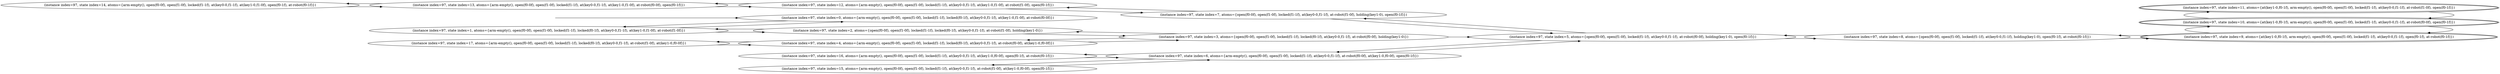 digraph {
rankdir="LR"
s14[label="(instance index=97, state index=14, atoms={arm-empty(), open(f0-0f), open(f1-0f), locked(f1-1f), at(key0-0,f1-1f), at(key1-0,f1-0f), open(f0-1f), at-robot(f0-1f)})"]
s0[label="(instance index=97, state index=0, atoms={arm-empty(), open(f0-0f), open(f1-0f), locked(f1-1f), locked(f0-1f), at(key0-0,f1-1f), at(key1-0,f1-0f), at-robot(f0-0f)})"]
s13[label="(instance index=97, state index=13, atoms={arm-empty(), open(f0-0f), open(f1-0f), locked(f1-1f), at(key0-0,f1-1f), at(key1-0,f1-0f), at-robot(f0-0f), open(f0-1f)})"]
s17[label="(instance index=97, state index=17, atoms={arm-empty(), open(f0-0f), open(f1-0f), locked(f1-1f), locked(f0-1f), at(key0-0,f1-1f), at-robot(f1-0f), at(key1-0,f0-0f)})"]
s1[label="(instance index=97, state index=1, atoms={arm-empty(), open(f0-0f), open(f1-0f), locked(f1-1f), locked(f0-1f), at(key0-0,f1-1f), at(key1-0,f1-0f), at-robot(f1-0f)})"]
s16[label="(instance index=97, state index=16, atoms={arm-empty(), open(f0-0f), open(f1-0f), locked(f1-1f), at(key0-0,f1-1f), at(key1-0,f0-0f), open(f0-1f), at-robot(f0-1f)})"]
s2[label="(instance index=97, state index=2, atoms={open(f0-0f), open(f1-0f), locked(f1-1f), locked(f0-1f), at(key0-0,f1-1f), at-robot(f1-0f), holding(key1-0)})"]
s15[label="(instance index=97, state index=15, atoms={arm-empty(), open(f0-0f), open(f1-0f), locked(f1-1f), at(key0-0,f1-1f), at-robot(f1-0f), at(key1-0,f0-0f), open(f0-1f)})"]
s4[label="(instance index=97, state index=4, atoms={arm-empty(), open(f0-0f), open(f1-0f), locked(f1-1f), locked(f0-1f), at(key0-0,f1-1f), at-robot(f0-0f), at(key1-0,f0-0f)})"]
s12[label="(instance index=97, state index=12, atoms={arm-empty(), open(f0-0f), open(f1-0f), locked(f1-1f), at(key0-0,f1-1f), at(key1-0,f1-0f), at-robot(f1-0f), open(f0-1f)})"]
s3[label="(instance index=97, state index=3, atoms={open(f0-0f), open(f1-0f), locked(f1-1f), locked(f0-1f), at(key0-0,f1-1f), at-robot(f0-0f), holding(key1-0)})"]
s6[label="(instance index=97, state index=6, atoms={arm-empty(), open(f0-0f), open(f1-0f), locked(f1-1f), at(key0-0,f1-1f), at-robot(f0-0f), at(key1-0,f0-0f), open(f0-1f)})"]
s7[label="(instance index=97, state index=7, atoms={open(f0-0f), open(f1-0f), locked(f1-1f), at(key0-0,f1-1f), at-robot(f1-0f), holding(key1-0), open(f0-1f)})"]
s5[label="(instance index=97, state index=5, atoms={open(f0-0f), open(f1-0f), locked(f1-1f), at(key0-0,f1-1f), at-robot(f0-0f), holding(key1-0), open(f0-1f)})"]
s8[label="(instance index=97, state index=8, atoms={open(f0-0f), open(f1-0f), locked(f1-1f), at(key0-0,f1-1f), holding(key1-0), open(f0-1f), at-robot(f0-1f)})"]
s11[peripheries=2,label="(instance index=97, state index=11, atoms={at(key1-0,f0-1f), arm-empty(), open(f0-0f), open(f1-0f), locked(f1-1f), at(key0-0,f1-1f), at-robot(f1-0f), open(f0-1f)})"]
s10[peripheries=2,label="(instance index=97, state index=10, atoms={at(key1-0,f0-1f), arm-empty(), open(f0-0f), open(f1-0f), locked(f1-1f), at(key0-0,f1-1f), at-robot(f0-0f), open(f0-1f)})"]
s9[peripheries=2,label="(instance index=97, state index=9, atoms={at(key1-0,f0-1f), arm-empty(), open(f0-0f), open(f1-0f), locked(f1-1f), at(key0-0,f1-1f), open(f0-1f), at-robot(f0-1f)})"]
Dangling [ label = "", style = invis ]
{ rank = same; Dangling }
Dangling -> s0
{ rank = same; s0}
{ rank = same; s13,s17,s1}
{ rank = same; s16,s2,s15,s4,s12}
{ rank = same; s3,s6,s7}
{ rank = same; s5}
{ rank = same; s8}
{ rank = same; s11,s10,s9}
{
s14->s13
s0->s1
}
{
s13->s14
s13->s12
s17->s4
s1->s2
s1->s0
}
{
s16->s6
s2->s3
s2->s1
s15->s6
s4->s3
s4->s17
s12->s7
s12->s13
}
{
s3->s4
s3->s5
s3->s2
s6->s15
s6->s5
s6->s16
s7->s5
s7->s12
}
{
s5->s7
s5->s6
s5->s8
}
{
s8->s5
s8->s9
}
{
s11->s10
s10->s11
s10->s9
s9->s10
s9->s8
}
}
